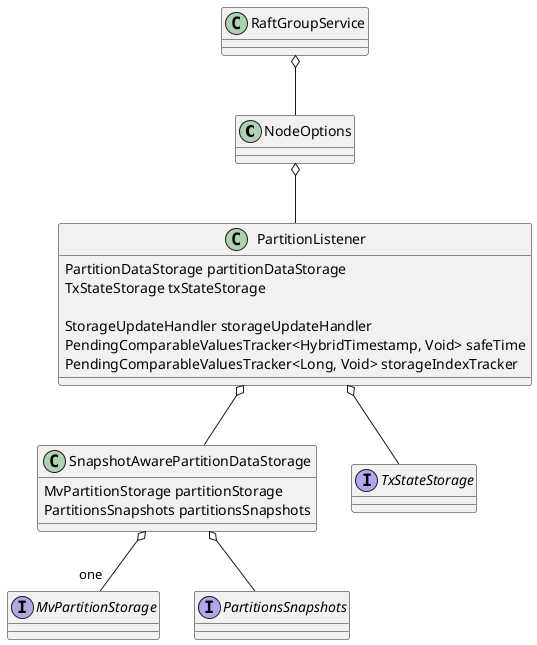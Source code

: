 @startuml
'https://plantuml.com/class-diagram

class NodeOptions
class RaftGroupService
class PartitionListener {
  PartitionDataStorage partitionDataStorage
  TxStateStorage txStateStorage

  StorageUpdateHandler storageUpdateHandler
  PendingComparableValuesTracker<HybridTimestamp, Void> safeTime
  PendingComparableValuesTracker<Long, Void> storageIndexTracker
}
class SnapshotAwarePartitionDataStorage {
  MvPartitionStorage partitionStorage
  PartitionsSnapshots partitionsSnapshots
}
interface MvPartitionStorage
interface PartitionsSnapshots
interface TxStateStorage

RaftGroupService o-- NodeOptions
NodeOptions o-- PartitionListener
PartitionListener o-- SnapshotAwarePartitionDataStorage
PartitionListener o-- TxStateStorage

SnapshotAwarePartitionDataStorage o-- "one" MvPartitionStorage
SnapshotAwarePartitionDataStorage o-- PartitionsSnapshots
@enduml
